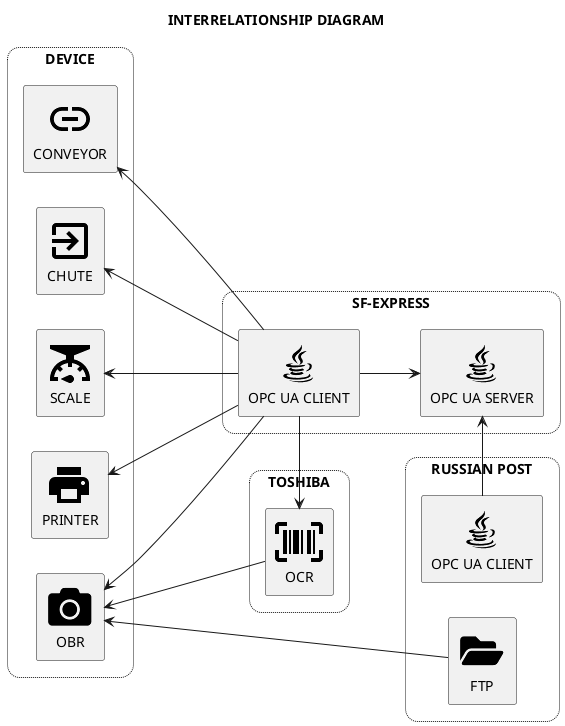 @startuml interrelationship_diagram
!include <cloudinsight/java>
!include <tupadr3/font-awesome-5/camera>
!include <tupadr3/font-awesome-5/folder_open>
!include <tupadr3/font-awesome-5/print>
!include <tupadr3/material/print>
!include <material/barcode_scan>
!include <material/link>
!include <material/scale>
!include <material/exit_to_app>

title <b>INTERRELATIONSHIP DIAGRAM</b>

'https://github.com/rabelenda/cicon-plantuml-sprites/blob/master/sprites-list.md
'https://github.com/tupadr3/plantuml-icon-font-sprites
'https://github.com/Templarian/MaterialDesign

hide stereotype 
left to right direction
skinparam defaultTextAlignment center
' skinparam linetype ortho
skinparam rectangle {
  RoundCorner<<SIDE>> 25
  BorderStyle<<SIDE>> dotted
} 


rectangle "DEVICE" <<SIDE>> {
  rectangle "<$ma_link>\nCONVEYOR" as CONVEYOR
  rectangle "<$ma_exit_to_app>\nCHUTE" as CHUTE
  rectangle "<$ma_scale>\nSCALE" as SCALE
  rectangle "<$print>\nPRINTER" as PRINTER
  rectangle "<$camera>\nOBR" as OBR
}

rectangle "SF-EXPRESS" <<SIDE>> {
  rectangle "<$java>\nOPC UA SERVER" as SERVER
  rectangle "<$java>\nOPC UA CLIENT" as SF_EXPRESS_CLIENT
}

rectangle "TOSHIBA" <<SIDE>> {
  rectangle "<$ma_barcode_scan>\nOCR" as OCR
}

rectangle "RUSSIAN POST" <<SIDE>> {
  rectangle "<$java>\nOPC UA CLIENT" as RUSSIAN_POST_CLIENT
  rectangle "<$folder_open>\nFTP" as FTP
}

CONVEYOR <-- SF_EXPRESS_CLIENT
CHUTE <-- SF_EXPRESS_CLIENT
SCALE <-- SF_EXPRESS_CLIENT
PRINTER <-- SF_EXPRESS_CLIENT
OBR <-- SF_EXPRESS_CLIENT
OBR <--- OCR
OCR <- SF_EXPRESS_CLIENT
OBR <-- FTP
SF_EXPRESS_CLIENT --> SERVER
SERVER <- RUSSIAN_POST_CLIENT

@enduml